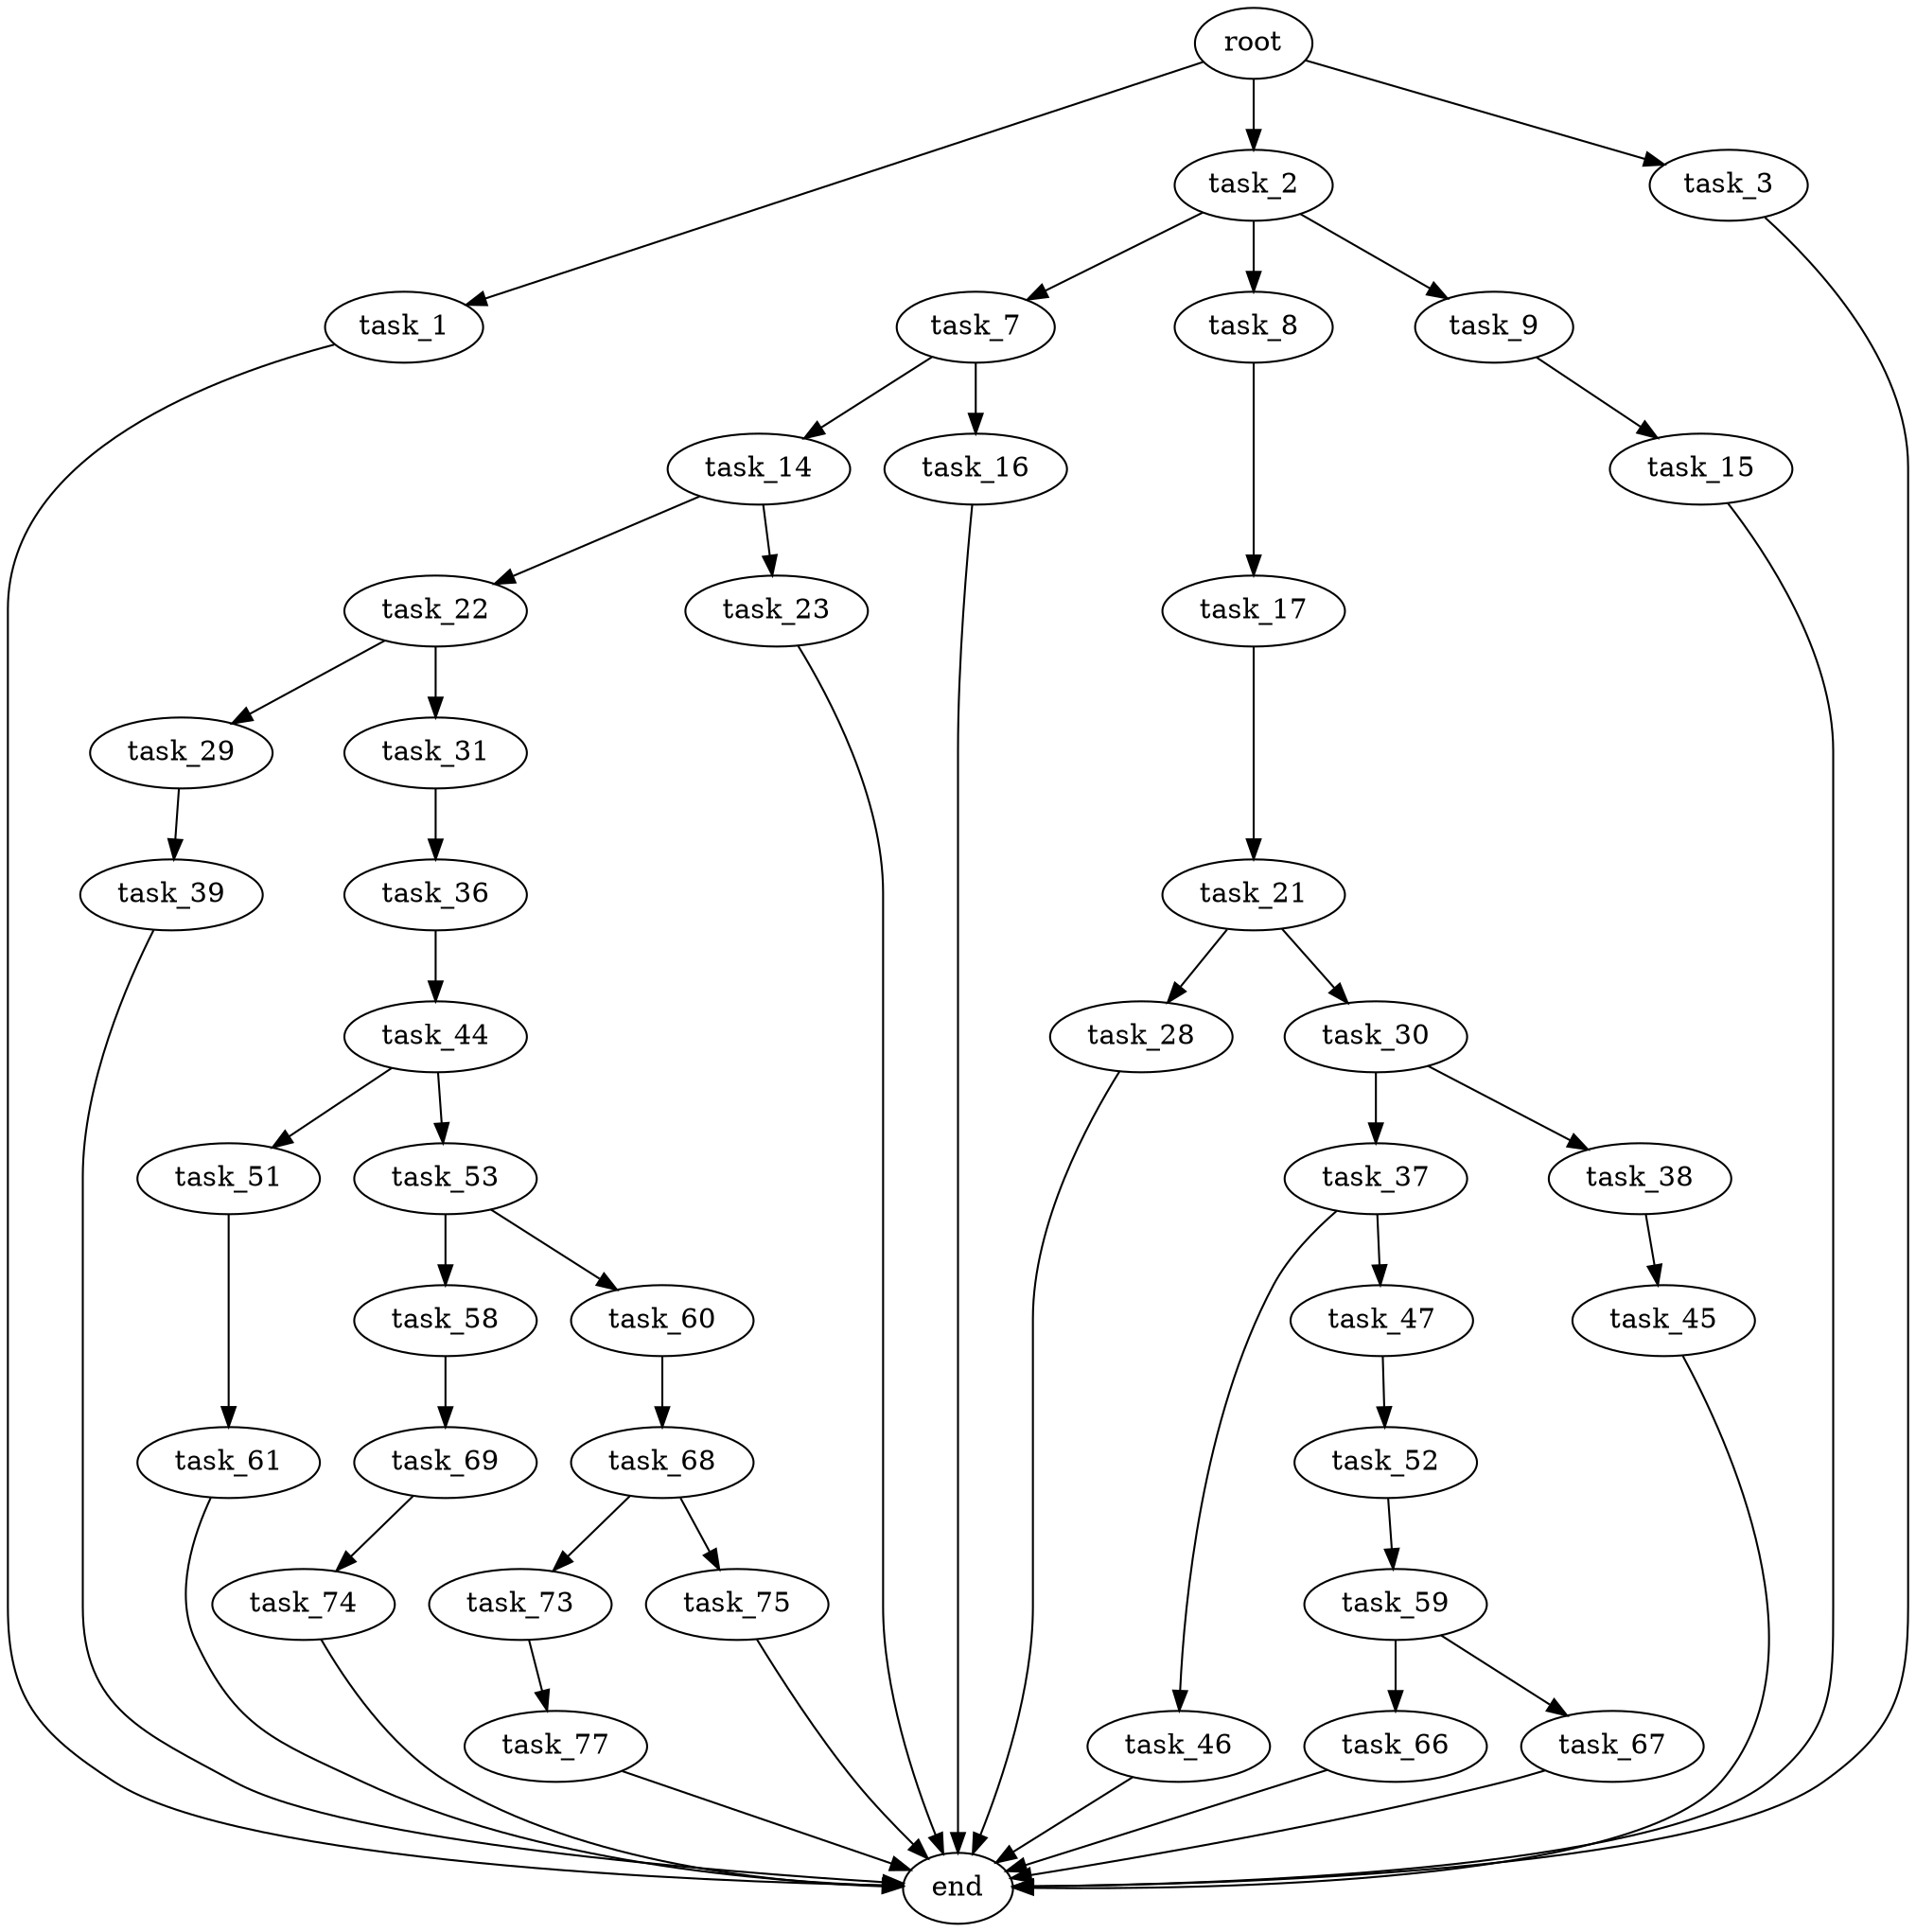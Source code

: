 digraph G {
  root [size="0.000000"];
  task_1 [size="7122831347.000000"];
  task_2 [size="28991029248.000000"];
  task_3 [size="1073741824000.000000"];
  end [size="0.000000"];
  task_7 [size="22070988090.000000"];
  task_8 [size="68719476736.000000"];
  task_9 [size="2223901924.000000"];
  task_14 [size="8589934592.000000"];
  task_16 [size="170456991128.000000"];
  task_17 [size="28991029248.000000"];
  task_15 [size="51160362111.000000"];
  task_22 [size="28991029248.000000"];
  task_23 [size="368293445632.000000"];
  task_21 [size="28991029248.000000"];
  task_28 [size="2103332903.000000"];
  task_30 [size="8589934592.000000"];
  task_29 [size="46826569700.000000"];
  task_31 [size="18148936608.000000"];
  task_39 [size="28991029248.000000"];
  task_37 [size="37671788028.000000"];
  task_38 [size="785542557904.000000"];
  task_36 [size="28991029248.000000"];
  task_44 [size="991031024859.000000"];
  task_46 [size="448114840907.000000"];
  task_47 [size="409618041821.000000"];
  task_45 [size="134217728000.000000"];
  task_51 [size="782757789696.000000"];
  task_53 [size="96964204876.000000"];
  task_52 [size="41413393635.000000"];
  task_61 [size="1073741824000.000000"];
  task_59 [size="6942817844.000000"];
  task_58 [size="34171015906.000000"];
  task_60 [size="2766913220.000000"];
  task_69 [size="13883780402.000000"];
  task_66 [size="28819886358.000000"];
  task_67 [size="15458051466.000000"];
  task_68 [size="8620480903.000000"];
  task_73 [size="5641912508.000000"];
  task_75 [size="25269273734.000000"];
  task_74 [size="23708530656.000000"];
  task_77 [size="4676748590.000000"];

  root -> task_1 [size="1.000000"];
  root -> task_2 [size="1.000000"];
  root -> task_3 [size="1.000000"];
  task_1 -> end [size="1.000000"];
  task_2 -> task_7 [size="75497472.000000"];
  task_2 -> task_8 [size="75497472.000000"];
  task_2 -> task_9 [size="75497472.000000"];
  task_3 -> end [size="1.000000"];
  task_7 -> task_14 [size="536870912.000000"];
  task_7 -> task_16 [size="536870912.000000"];
  task_8 -> task_17 [size="134217728.000000"];
  task_9 -> task_15 [size="75497472.000000"];
  task_14 -> task_22 [size="33554432.000000"];
  task_14 -> task_23 [size="33554432.000000"];
  task_16 -> end [size="1.000000"];
  task_17 -> task_21 [size="75497472.000000"];
  task_15 -> end [size="1.000000"];
  task_22 -> task_29 [size="75497472.000000"];
  task_22 -> task_31 [size="75497472.000000"];
  task_23 -> end [size="1.000000"];
  task_21 -> task_28 [size="75497472.000000"];
  task_21 -> task_30 [size="75497472.000000"];
  task_28 -> end [size="1.000000"];
  task_30 -> task_37 [size="33554432.000000"];
  task_30 -> task_38 [size="33554432.000000"];
  task_29 -> task_39 [size="838860800.000000"];
  task_31 -> task_36 [size="679477248.000000"];
  task_39 -> end [size="1.000000"];
  task_37 -> task_46 [size="679477248.000000"];
  task_37 -> task_47 [size="679477248.000000"];
  task_38 -> task_45 [size="536870912.000000"];
  task_36 -> task_44 [size="75497472.000000"];
  task_44 -> task_51 [size="838860800.000000"];
  task_44 -> task_53 [size="838860800.000000"];
  task_46 -> end [size="1.000000"];
  task_47 -> task_52 [size="411041792.000000"];
  task_45 -> end [size="1.000000"];
  task_51 -> task_61 [size="679477248.000000"];
  task_53 -> task_58 [size="75497472.000000"];
  task_53 -> task_60 [size="75497472.000000"];
  task_52 -> task_59 [size="679477248.000000"];
  task_61 -> end [size="1.000000"];
  task_59 -> task_66 [size="536870912.000000"];
  task_59 -> task_67 [size="536870912.000000"];
  task_58 -> task_69 [size="838860800.000000"];
  task_60 -> task_68 [size="134217728.000000"];
  task_69 -> task_74 [size="411041792.000000"];
  task_66 -> end [size="1.000000"];
  task_67 -> end [size="1.000000"];
  task_68 -> task_73 [size="411041792.000000"];
  task_68 -> task_75 [size="411041792.000000"];
  task_73 -> task_77 [size="301989888.000000"];
  task_75 -> end [size="1.000000"];
  task_74 -> end [size="1.000000"];
  task_77 -> end [size="1.000000"];
}
